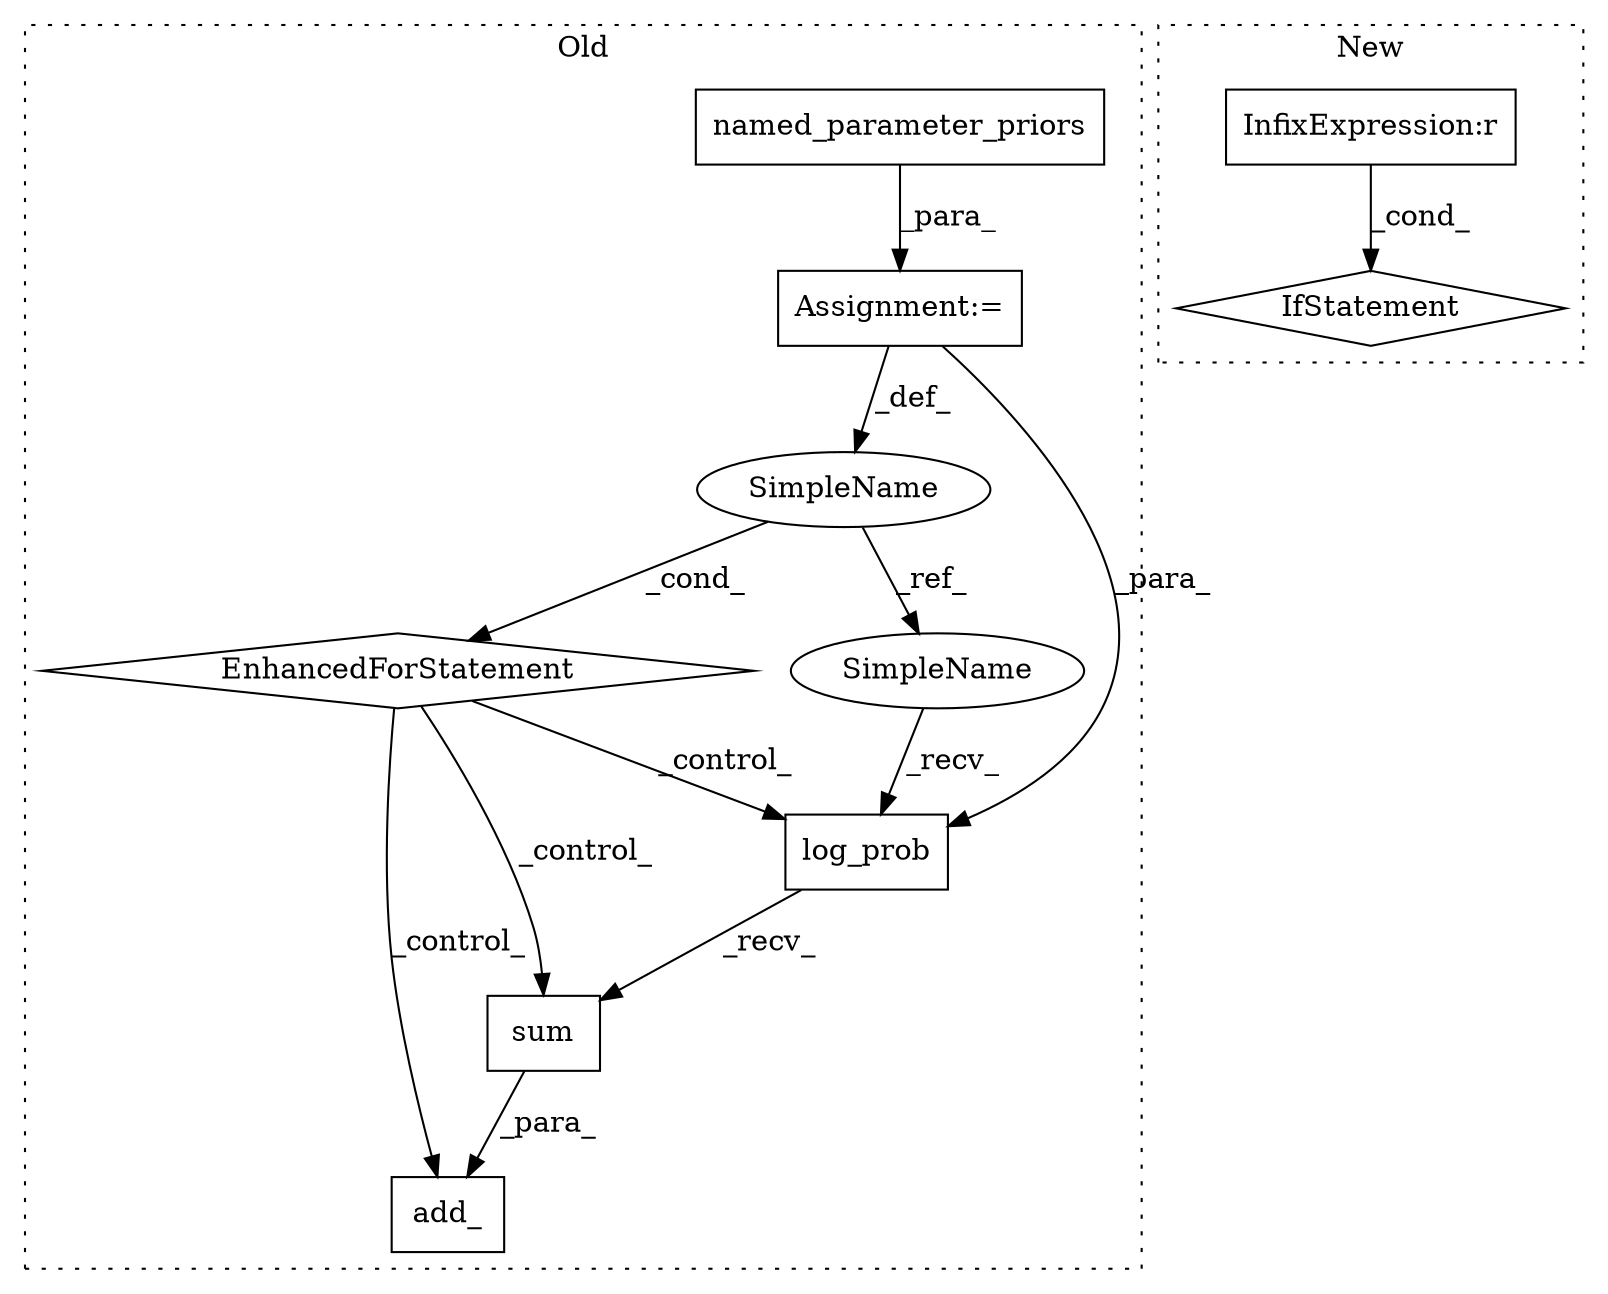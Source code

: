 digraph G {
subgraph cluster0 {
1 [label="named_parameter_priors" a="32" s="1394" l="24" shape="box"];
3 [label="EnhancedForStatement" a="70" s="1300,1418" l="77,2" shape="diamond"];
4 [label="sum" a="32" s="1459" l="5" shape="box"];
5 [label="SimpleName" a="42" s="1381" l="5" shape="ellipse"];
7 [label="add_" a="32" s="1432,1464" l="5,1" shape="box"];
8 [label="log_prob" a="32" s="1443,1457" l="9,1" shape="box"];
9 [label="Assignment:=" a="7" s="1300,1418" l="77,2" shape="box"];
10 [label="SimpleName" a="42" s="1437" l="5" shape="ellipse"];
label = "Old";
style="dotted";
}
subgraph cluster1 {
2 [label="IfStatement" a="25" s="1512" l="3" shape="diamond"];
6 [label="InfixExpression:r" a="27" s="1503" l="4" shape="box"];
label = "New";
style="dotted";
}
1 -> 9 [label="_para_"];
3 -> 7 [label="_control_"];
3 -> 4 [label="_control_"];
3 -> 8 [label="_control_"];
4 -> 7 [label="_para_"];
5 -> 10 [label="_ref_"];
5 -> 3 [label="_cond_"];
6 -> 2 [label="_cond_"];
8 -> 4 [label="_recv_"];
9 -> 8 [label="_para_"];
9 -> 5 [label="_def_"];
10 -> 8 [label="_recv_"];
}